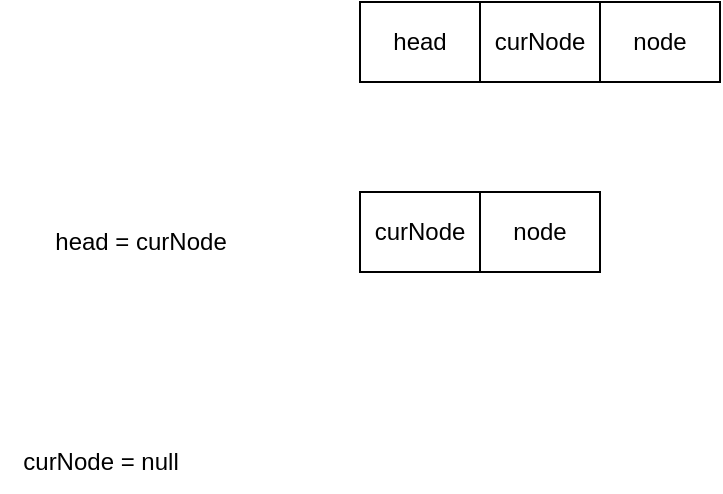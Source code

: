<mxfile version="20.1.1" type="github">
  <diagram id="RiWFlUIz2rJF0WPUWizV" name="第 1 页">
    <mxGraphModel dx="4338" dy="579" grid="1" gridSize="10" guides="1" tooltips="1" connect="1" arrows="1" fold="1" page="1" pageScale="1" pageWidth="3300" pageHeight="4681" math="0" shadow="0">
      <root>
        <mxCell id="0" />
        <mxCell id="1" parent="0" />
        <mxCell id="Sk3TQp1bHcUMEiFsqlwO-1" value="" style="shape=table;startSize=0;container=1;collapsible=0;childLayout=tableLayout;" vertex="1" parent="1">
          <mxGeometry x="170" y="190" width="180" height="40" as="geometry" />
        </mxCell>
        <mxCell id="Sk3TQp1bHcUMEiFsqlwO-2" value="" style="shape=tableRow;horizontal=0;startSize=0;swimlaneHead=0;swimlaneBody=0;top=0;left=0;bottom=0;right=0;collapsible=0;dropTarget=0;fillColor=none;points=[[0,0.5],[1,0.5]];portConstraint=eastwest;" vertex="1" parent="Sk3TQp1bHcUMEiFsqlwO-1">
          <mxGeometry width="180" height="40" as="geometry" />
        </mxCell>
        <mxCell id="Sk3TQp1bHcUMEiFsqlwO-3" value="head" style="shape=partialRectangle;html=1;whiteSpace=wrap;connectable=0;overflow=hidden;fillColor=none;top=0;left=0;bottom=0;right=0;pointerEvents=1;" vertex="1" parent="Sk3TQp1bHcUMEiFsqlwO-2">
          <mxGeometry width="60" height="40" as="geometry">
            <mxRectangle width="60" height="40" as="alternateBounds" />
          </mxGeometry>
        </mxCell>
        <mxCell id="Sk3TQp1bHcUMEiFsqlwO-4" value="curNode" style="shape=partialRectangle;html=1;whiteSpace=wrap;connectable=0;overflow=hidden;fillColor=none;top=0;left=0;bottom=0;right=0;pointerEvents=1;" vertex="1" parent="Sk3TQp1bHcUMEiFsqlwO-2">
          <mxGeometry x="60" width="60" height="40" as="geometry">
            <mxRectangle width="60" height="40" as="alternateBounds" />
          </mxGeometry>
        </mxCell>
        <mxCell id="Sk3TQp1bHcUMEiFsqlwO-5" value="node" style="shape=partialRectangle;html=1;whiteSpace=wrap;connectable=0;overflow=hidden;fillColor=none;top=0;left=0;bottom=0;right=0;pointerEvents=1;" vertex="1" parent="Sk3TQp1bHcUMEiFsqlwO-2">
          <mxGeometry x="120" width="60" height="40" as="geometry">
            <mxRectangle width="60" height="40" as="alternateBounds" />
          </mxGeometry>
        </mxCell>
        <mxCell id="Sk3TQp1bHcUMEiFsqlwO-7" value="head = curNode" style="text;html=1;align=center;verticalAlign=middle;resizable=0;points=[];autosize=1;strokeColor=none;fillColor=none;" vertex="1" parent="1">
          <mxGeometry x="5" y="295" width="110" height="30" as="geometry" />
        </mxCell>
        <mxCell id="Sk3TQp1bHcUMEiFsqlwO-13" value="" style="shape=table;startSize=0;container=1;collapsible=0;childLayout=tableLayout;" vertex="1" parent="1">
          <mxGeometry x="170" y="285" width="120" height="40" as="geometry" />
        </mxCell>
        <mxCell id="Sk3TQp1bHcUMEiFsqlwO-14" value="" style="shape=tableRow;horizontal=0;startSize=0;swimlaneHead=0;swimlaneBody=0;top=0;left=0;bottom=0;right=0;collapsible=0;dropTarget=0;fillColor=none;points=[[0,0.5],[1,0.5]];portConstraint=eastwest;" vertex="1" parent="Sk3TQp1bHcUMEiFsqlwO-13">
          <mxGeometry width="120" height="40" as="geometry" />
        </mxCell>
        <mxCell id="Sk3TQp1bHcUMEiFsqlwO-15" value="curNode" style="shape=partialRectangle;html=1;whiteSpace=wrap;connectable=0;overflow=hidden;fillColor=none;top=0;left=0;bottom=0;right=0;pointerEvents=1;" vertex="1" parent="Sk3TQp1bHcUMEiFsqlwO-14">
          <mxGeometry width="60" height="40" as="geometry">
            <mxRectangle width="60" height="40" as="alternateBounds" />
          </mxGeometry>
        </mxCell>
        <mxCell id="Sk3TQp1bHcUMEiFsqlwO-16" value="node" style="shape=partialRectangle;html=1;whiteSpace=wrap;connectable=0;overflow=hidden;fillColor=none;top=0;left=0;bottom=0;right=0;pointerEvents=1;" vertex="1" parent="Sk3TQp1bHcUMEiFsqlwO-14">
          <mxGeometry x="60" width="60" height="40" as="geometry">
            <mxRectangle width="60" height="40" as="alternateBounds" />
          </mxGeometry>
        </mxCell>
        <mxCell id="Sk3TQp1bHcUMEiFsqlwO-18" value="curNode = null" style="text;html=1;align=center;verticalAlign=middle;resizable=0;points=[];autosize=1;strokeColor=none;fillColor=none;" vertex="1" parent="1">
          <mxGeometry x="-10" y="405" width="100" height="30" as="geometry" />
        </mxCell>
      </root>
    </mxGraphModel>
  </diagram>
</mxfile>
